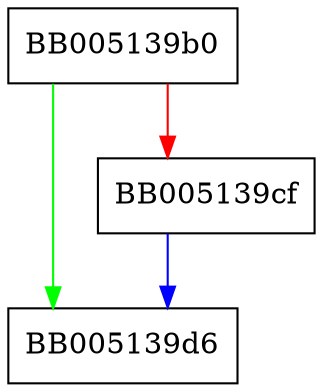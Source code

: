 digraph ASN1_OBJECT_new {
  node [shape="box"];
  graph [splines=ortho];
  BB005139b0 -> BB005139d6 [color="green"];
  BB005139b0 -> BB005139cf [color="red"];
  BB005139cf -> BB005139d6 [color="blue"];
}